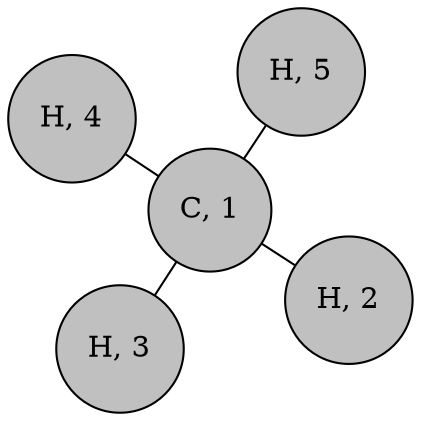 // Methane (fully atomistic) 
graph G {
layout="neato"
graph [shape="square"];
comment="nodes section"
node  [style="filled"; shape="circle"];
    1 [fillcolor="grey"   label="C, 1"]
    2 [fillcolor="grey"   label="H, 2"]
    3 [fillcolor="grey"   label="H, 3"]
    4 [fillcolor="grey"   label="H, 4"]
    5 [fillcolor="grey"   label="H, 5"]
comment="edges section"
    1--2 ;
    1--3 ; 
    1--4 ; 
    1--5 ; 
}
